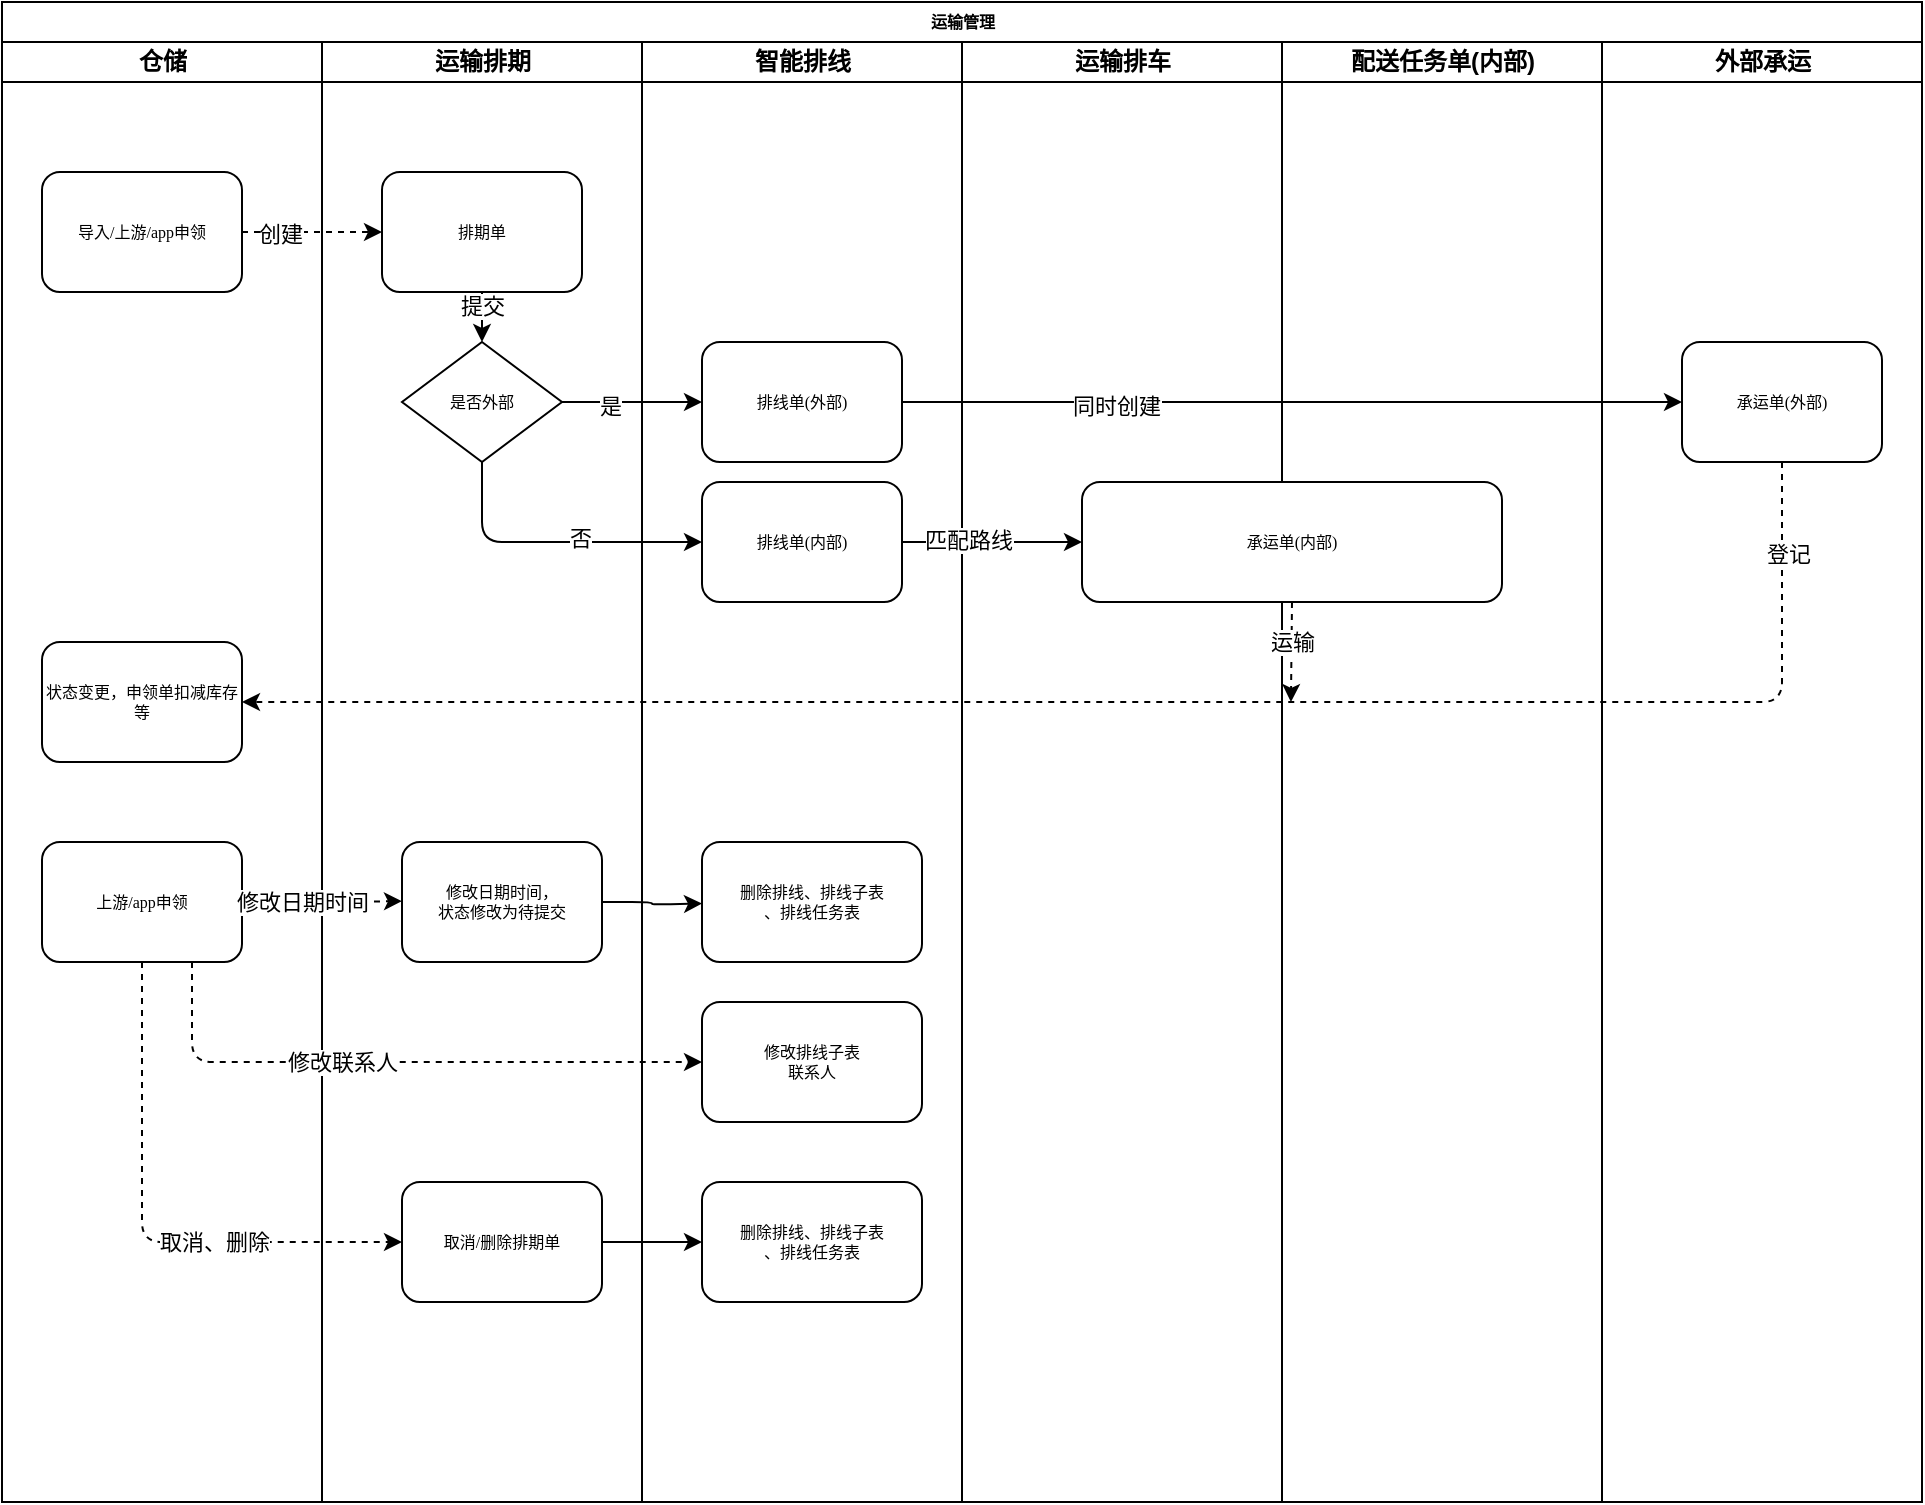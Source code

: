 <mxfile version="20.2.1" type="github" pages="2"><diagram name="运输管理流程图" id="WYNXcbocSDmFea5nudXT"><mxGraphModel dx="1460" dy="669" grid="1" gridSize="10" guides="1" tooltips="1" connect="1" arrows="1" fold="1" page="1" pageScale="1" pageWidth="827" pageHeight="1169" math="0" shadow="0"><root><mxCell id="0"/><mxCell id="1" parent="0"/><mxCell id="yfq_gSdc3L_xYtssrIaD-1" value="运输管理" style="swimlane;html=1;childLayout=stackLayout;startSize=20;rounded=0;shadow=0;labelBackgroundColor=none;strokeWidth=1;fontFamily=Verdana;fontSize=8;align=center;" parent="1" vertex="1"><mxGeometry x="70" y="40" width="960" height="750" as="geometry"/></mxCell><mxCell id="yfq_gSdc3L_xYtssrIaD-2" value="仓储" style="swimlane;html=1;startSize=20;" parent="yfq_gSdc3L_xYtssrIaD-1" vertex="1"><mxGeometry y="20" width="160" height="730" as="geometry"/></mxCell><mxCell id="yfq_gSdc3L_xYtssrIaD-3" value="导入/上游/app申领" style="rounded=1;whiteSpace=wrap;html=1;shadow=0;labelBackgroundColor=none;strokeWidth=1;fontFamily=Verdana;fontSize=8;align=center;" parent="yfq_gSdc3L_xYtssrIaD-2" vertex="1"><mxGeometry x="20" y="65" width="100" height="60" as="geometry"/></mxCell><mxCell id="yfq_gSdc3L_xYtssrIaD-4" value="状态变更，申领单扣减库存等" style="rounded=1;whiteSpace=wrap;html=1;shadow=0;labelBackgroundColor=none;strokeWidth=1;fontFamily=Verdana;fontSize=8;align=center;" parent="yfq_gSdc3L_xYtssrIaD-2" vertex="1"><mxGeometry x="20" y="300" width="100" height="60" as="geometry"/></mxCell><mxCell id="yfq_gSdc3L_xYtssrIaD-5" value="上游/app申领" style="rounded=1;whiteSpace=wrap;html=1;shadow=0;labelBackgroundColor=none;strokeWidth=1;fontFamily=Verdana;fontSize=8;align=center;" parent="yfq_gSdc3L_xYtssrIaD-2" vertex="1"><mxGeometry x="20" y="400" width="100" height="60" as="geometry"/></mxCell><mxCell id="yfq_gSdc3L_xYtssrIaD-6" value="运输排期" style="swimlane;html=1;startSize=20;" parent="yfq_gSdc3L_xYtssrIaD-1" vertex="1"><mxGeometry x="160" y="20" width="160" height="730" as="geometry"/></mxCell><mxCell id="yfq_gSdc3L_xYtssrIaD-7" value="排期单" style="rounded=1;whiteSpace=wrap;html=1;shadow=0;labelBackgroundColor=none;strokeWidth=1;fontFamily=Verdana;fontSize=8;align=center;" parent="yfq_gSdc3L_xYtssrIaD-6" vertex="1"><mxGeometry x="30" y="65" width="100" height="60" as="geometry"/></mxCell><object label="" id="yfq_gSdc3L_xYtssrIaD-8"><mxCell style="edgeStyle=none;rounded=0;orthogonalLoop=1;jettySize=auto;html=1;exitX=0.5;exitY=1;exitDx=0;exitDy=0;entryX=0.5;entryY=0;entryDx=0;entryDy=0;" parent="yfq_gSdc3L_xYtssrIaD-6" source="yfq_gSdc3L_xYtssrIaD-7" target="yfq_gSdc3L_xYtssrIaD-10" edge="1"><mxGeometry relative="1" as="geometry"><mxPoint x="80.002" y="155.003" as="targetPoint"/></mxGeometry></mxCell></object><mxCell id="yfq_gSdc3L_xYtssrIaD-9" value="提交" style="edgeLabel;html=1;align=center;verticalAlign=middle;resizable=0;points=[];" parent="yfq_gSdc3L_xYtssrIaD-8" vertex="1" connectable="0"><mxGeometry x="-0.496" relative="1" as="geometry"><mxPoint as="offset"/></mxGeometry></mxCell><mxCell id="yfq_gSdc3L_xYtssrIaD-10" value="是否外部" style="rhombus;whiteSpace=wrap;html=1;rounded=0;shadow=0;labelBackgroundColor=none;strokeWidth=1;fontFamily=Verdana;fontSize=8;align=center;" parent="yfq_gSdc3L_xYtssrIaD-6" vertex="1"><mxGeometry x="40" y="150" width="80" height="60" as="geometry"/></mxCell><mxCell id="yfq_gSdc3L_xYtssrIaD-11" value="修改日期时间，&lt;br&gt;状态修改为待提交" style="rounded=1;whiteSpace=wrap;html=1;shadow=0;labelBackgroundColor=none;strokeWidth=1;fontFamily=Verdana;fontSize=8;align=center;" parent="yfq_gSdc3L_xYtssrIaD-6" vertex="1"><mxGeometry x="40" y="400" width="100" height="60" as="geometry"/></mxCell><mxCell id="yfq_gSdc3L_xYtssrIaD-12" value="取消/删除排期单" style="rounded=1;whiteSpace=wrap;html=1;shadow=0;labelBackgroundColor=none;strokeWidth=1;fontFamily=Verdana;fontSize=8;align=center;" parent="yfq_gSdc3L_xYtssrIaD-6" vertex="1"><mxGeometry x="40" y="570" width="100" height="60" as="geometry"/></mxCell><mxCell id="yfq_gSdc3L_xYtssrIaD-13" value="智能排线" style="swimlane;html=1;startSize=20;" parent="yfq_gSdc3L_xYtssrIaD-1" vertex="1"><mxGeometry x="320" y="20" width="160" height="730" as="geometry"/></mxCell><mxCell id="yfq_gSdc3L_xYtssrIaD-14" value="排线单(外部)" style="rounded=1;whiteSpace=wrap;html=1;shadow=0;labelBackgroundColor=none;strokeWidth=1;fontFamily=Verdana;fontSize=8;align=center;" parent="yfq_gSdc3L_xYtssrIaD-13" vertex="1"><mxGeometry x="30" y="150" width="100" height="60" as="geometry"/></mxCell><mxCell id="yfq_gSdc3L_xYtssrIaD-15" value="排线单(内部)" style="rounded=1;whiteSpace=wrap;html=1;shadow=0;labelBackgroundColor=none;strokeWidth=1;fontFamily=Verdana;fontSize=8;align=center;" parent="yfq_gSdc3L_xYtssrIaD-13" vertex="1"><mxGeometry x="30" y="220" width="100" height="60" as="geometry"/></mxCell><mxCell id="yfq_gSdc3L_xYtssrIaD-16" value="删除排线、排线子表&lt;br&gt;、排线任务表" style="rounded=1;whiteSpace=wrap;html=1;shadow=0;labelBackgroundColor=none;strokeWidth=1;fontFamily=Verdana;fontSize=8;align=center;" parent="yfq_gSdc3L_xYtssrIaD-13" vertex="1"><mxGeometry x="30" y="400" width="110" height="60" as="geometry"/></mxCell><mxCell id="yfq_gSdc3L_xYtssrIaD-17" value="修改排线子表&lt;br&gt;联系人" style="rounded=1;whiteSpace=wrap;html=1;shadow=0;labelBackgroundColor=none;strokeWidth=1;fontFamily=Verdana;fontSize=8;align=center;" parent="yfq_gSdc3L_xYtssrIaD-13" vertex="1"><mxGeometry x="30" y="480" width="110" height="60" as="geometry"/></mxCell><mxCell id="yfq_gSdc3L_xYtssrIaD-18" value="删除排线、排线子表&lt;br&gt;、排线任务表" style="rounded=1;whiteSpace=wrap;html=1;shadow=0;labelBackgroundColor=none;strokeWidth=1;fontFamily=Verdana;fontSize=8;align=center;" parent="yfq_gSdc3L_xYtssrIaD-13" vertex="1"><mxGeometry x="30" y="570" width="110" height="60" as="geometry"/></mxCell><mxCell id="yfq_gSdc3L_xYtssrIaD-19" value="运输排车" style="swimlane;html=1;startSize=20;" parent="yfq_gSdc3L_xYtssrIaD-1" vertex="1"><mxGeometry x="480" y="20" width="160" height="730" as="geometry"><mxRectangle x="480" y="20" width="40" height="730" as="alternateBounds"/></mxGeometry></mxCell><mxCell id="yfq_gSdc3L_xYtssrIaD-20" style="rounded=0;orthogonalLoop=1;jettySize=auto;html=1;exitX=1;exitY=0.5;exitDx=0;exitDy=0;" parent="yfq_gSdc3L_xYtssrIaD-19" edge="1"><mxGeometry relative="1" as="geometry"><mxPoint x="-30" y="180" as="sourcePoint"/><mxPoint x="360" y="180" as="targetPoint"/></mxGeometry></mxCell><mxCell id="yfq_gSdc3L_xYtssrIaD-21" value="同时创建" style="edgeLabel;html=1;align=center;verticalAlign=middle;resizable=0;points=[];" parent="yfq_gSdc3L_xYtssrIaD-20" vertex="1" connectable="0"><mxGeometry x="-0.451" y="-2" relative="1" as="geometry"><mxPoint as="offset"/></mxGeometry></mxCell><mxCell id="yfq_gSdc3L_xYtssrIaD-22" value="配送任务单(内部)" style="swimlane;html=1;startSize=20;" parent="yfq_gSdc3L_xYtssrIaD-1" vertex="1"><mxGeometry x="640" y="20" width="160" height="730" as="geometry"/></mxCell><mxCell id="yfq_gSdc3L_xYtssrIaD-23" value="承运单(内部)" style="rounded=1;whiteSpace=wrap;html=1;shadow=0;labelBackgroundColor=none;strokeWidth=1;fontFamily=Verdana;fontSize=8;align=center;" parent="yfq_gSdc3L_xYtssrIaD-22" vertex="1"><mxGeometry x="-100" y="220" width="210" height="60" as="geometry"/></mxCell><mxCell id="yfq_gSdc3L_xYtssrIaD-24" value="外部承运" style="swimlane;html=1;startSize=20;" parent="yfq_gSdc3L_xYtssrIaD-1" vertex="1"><mxGeometry x="800" y="20" width="160" height="730" as="geometry"/></mxCell><mxCell id="yfq_gSdc3L_xYtssrIaD-25" value="承运单(外部)" style="rounded=1;whiteSpace=wrap;html=1;shadow=0;labelBackgroundColor=none;strokeWidth=1;fontFamily=Verdana;fontSize=8;align=center;" parent="yfq_gSdc3L_xYtssrIaD-24" vertex="1"><mxGeometry x="40" y="150" width="100" height="60" as="geometry"/></mxCell><mxCell id="yfq_gSdc3L_xYtssrIaD-26" style="rounded=0;orthogonalLoop=1;jettySize=auto;html=1;exitX=1;exitY=0.5;exitDx=0;exitDy=0;entryX=0;entryY=0.5;entryDx=0;entryDy=0;dashed=1;" parent="yfq_gSdc3L_xYtssrIaD-1" source="yfq_gSdc3L_xYtssrIaD-3" target="yfq_gSdc3L_xYtssrIaD-7" edge="1"><mxGeometry relative="1" as="geometry"/></mxCell><mxCell id="yfq_gSdc3L_xYtssrIaD-27" value="创建" style="edgeLabel;html=1;align=center;verticalAlign=middle;resizable=0;points=[];" parent="yfq_gSdc3L_xYtssrIaD-26" vertex="1" connectable="0"><mxGeometry x="-0.458" y="-1" relative="1" as="geometry"><mxPoint as="offset"/></mxGeometry></mxCell><mxCell id="yfq_gSdc3L_xYtssrIaD-28" style="edgeStyle=none;rounded=0;orthogonalLoop=1;jettySize=auto;html=1;exitX=1;exitY=0.5;exitDx=0;exitDy=0;entryX=0;entryY=0.5;entryDx=0;entryDy=0;" parent="yfq_gSdc3L_xYtssrIaD-1" source="yfq_gSdc3L_xYtssrIaD-10" target="yfq_gSdc3L_xYtssrIaD-14" edge="1"><mxGeometry relative="1" as="geometry"/></mxCell><mxCell id="yfq_gSdc3L_xYtssrIaD-29" value="是" style="edgeLabel;html=1;align=center;verticalAlign=middle;resizable=0;points=[];" parent="yfq_gSdc3L_xYtssrIaD-28" vertex="1" connectable="0"><mxGeometry x="-0.314" y="-2" relative="1" as="geometry"><mxPoint as="offset"/></mxGeometry></mxCell><mxCell id="yfq_gSdc3L_xYtssrIaD-30" style="rounded=1;orthogonalLoop=1;jettySize=auto;html=1;exitX=0.5;exitY=1;exitDx=0;exitDy=0;entryX=0;entryY=0.5;entryDx=0;entryDy=0;edgeStyle=orthogonalEdgeStyle;" parent="yfq_gSdc3L_xYtssrIaD-1" source="yfq_gSdc3L_xYtssrIaD-10" target="yfq_gSdc3L_xYtssrIaD-15" edge="1"><mxGeometry relative="1" as="geometry"><mxPoint x="560" y="300" as="sourcePoint"/><mxPoint x="240" y="280" as="targetPoint"/></mxGeometry></mxCell><mxCell id="yfq_gSdc3L_xYtssrIaD-31" value="否" style="edgeLabel;html=1;align=center;verticalAlign=middle;resizable=0;points=[];" parent="yfq_gSdc3L_xYtssrIaD-30" vertex="1" connectable="0"><mxGeometry x="0.189" y="2" relative="1" as="geometry"><mxPoint as="offset"/></mxGeometry></mxCell><mxCell id="yfq_gSdc3L_xYtssrIaD-32" style="edgeStyle=orthogonalEdgeStyle;rounded=1;orthogonalLoop=1;jettySize=auto;html=1;exitX=1;exitY=0.5;exitDx=0;exitDy=0;entryX=0;entryY=0.5;entryDx=0;entryDy=0;" parent="yfq_gSdc3L_xYtssrIaD-1" source="yfq_gSdc3L_xYtssrIaD-15" target="yfq_gSdc3L_xYtssrIaD-23" edge="1"><mxGeometry relative="1" as="geometry"/></mxCell><mxCell id="yfq_gSdc3L_xYtssrIaD-33" value="匹配路线" style="edgeLabel;html=1;align=center;verticalAlign=middle;resizable=0;points=[];" parent="yfq_gSdc3L_xYtssrIaD-32" vertex="1" connectable="0"><mxGeometry x="-0.278" y="1" relative="1" as="geometry"><mxPoint as="offset"/></mxGeometry></mxCell><mxCell id="yfq_gSdc3L_xYtssrIaD-34" style="edgeStyle=orthogonalEdgeStyle;rounded=1;orthogonalLoop=1;jettySize=auto;html=1;exitX=0.5;exitY=1;exitDx=0;exitDy=0;entryX=1;entryY=0.5;entryDx=0;entryDy=0;dashed=1;" parent="yfq_gSdc3L_xYtssrIaD-1" source="yfq_gSdc3L_xYtssrIaD-25" target="yfq_gSdc3L_xYtssrIaD-4" edge="1"><mxGeometry relative="1" as="geometry"/></mxCell><mxCell id="yfq_gSdc3L_xYtssrIaD-35" value="登记" style="edgeLabel;html=1;align=center;verticalAlign=middle;resizable=0;points=[];" parent="yfq_gSdc3L_xYtssrIaD-34" vertex="1" connectable="0"><mxGeometry x="-0.897" y="3" relative="1" as="geometry"><mxPoint as="offset"/></mxGeometry></mxCell><mxCell id="yfq_gSdc3L_xYtssrIaD-36" style="edgeStyle=orthogonalEdgeStyle;rounded=1;orthogonalLoop=1;jettySize=auto;html=1;exitX=0.75;exitY=1;exitDx=0;exitDy=0;entryX=0;entryY=0.5;entryDx=0;entryDy=0;dashed=1;" parent="yfq_gSdc3L_xYtssrIaD-1" source="yfq_gSdc3L_xYtssrIaD-5" target="yfq_gSdc3L_xYtssrIaD-17" edge="1"><mxGeometry relative="1" as="geometry"/></mxCell><mxCell id="yfq_gSdc3L_xYtssrIaD-37" value="修改联系人" style="edgeLabel;html=1;align=center;verticalAlign=middle;resizable=0;points=[];" parent="yfq_gSdc3L_xYtssrIaD-36" vertex="1" connectable="0"><mxGeometry x="-0.153" y="-4" relative="1" as="geometry"><mxPoint x="-4" y="-4" as="offset"/></mxGeometry></mxCell><mxCell id="yfq_gSdc3L_xYtssrIaD-38" style="edgeStyle=orthogonalEdgeStyle;rounded=1;orthogonalLoop=1;jettySize=auto;html=1;exitX=0.5;exitY=1;exitDx=0;exitDy=0;entryX=0;entryY=0.5;entryDx=0;entryDy=0;dashed=1;" parent="yfq_gSdc3L_xYtssrIaD-1" source="yfq_gSdc3L_xYtssrIaD-5" target="yfq_gSdc3L_xYtssrIaD-12" edge="1"><mxGeometry relative="1" as="geometry"/></mxCell><mxCell id="yfq_gSdc3L_xYtssrIaD-39" value="取消、删除" style="edgeLabel;html=1;align=center;verticalAlign=middle;resizable=0;points=[];" parent="yfq_gSdc3L_xYtssrIaD-38" vertex="1" connectable="0"><mxGeometry x="0.209" y="5" relative="1" as="geometry"><mxPoint x="13" y="5" as="offset"/></mxGeometry></mxCell><mxCell id="yfq_gSdc3L_xYtssrIaD-40" style="edgeStyle=orthogonalEdgeStyle;rounded=1;orthogonalLoop=1;jettySize=auto;html=1;exitX=1;exitY=0.5;exitDx=0;exitDy=0;entryX=0;entryY=0.5;entryDx=0;entryDy=0;" parent="yfq_gSdc3L_xYtssrIaD-1" source="yfq_gSdc3L_xYtssrIaD-12" target="yfq_gSdc3L_xYtssrIaD-18" edge="1"><mxGeometry relative="1" as="geometry"/></mxCell><mxCell id="yfq_gSdc3L_xYtssrIaD-41" style="edgeStyle=orthogonalEdgeStyle;rounded=1;orthogonalLoop=1;jettySize=auto;html=1;exitX=0.5;exitY=1;exitDx=0;exitDy=0;dashed=1;" parent="1" source="yfq_gSdc3L_xYtssrIaD-23" edge="1"><mxGeometry relative="1" as="geometry"><mxPoint x="714.471" y="390" as="targetPoint"/></mxGeometry></mxCell><mxCell id="yfq_gSdc3L_xYtssrIaD-42" value="运输" style="edgeLabel;html=1;align=center;verticalAlign=middle;resizable=0;points=[];" parent="yfq_gSdc3L_xYtssrIaD-41" vertex="1" connectable="0"><mxGeometry x="-0.701" relative="1" as="geometry"><mxPoint y="12" as="offset"/></mxGeometry></mxCell><mxCell id="yfq_gSdc3L_xYtssrIaD-43" style="edgeStyle=orthogonalEdgeStyle;rounded=1;orthogonalLoop=1;jettySize=auto;html=1;exitX=1;exitY=0.5;exitDx=0;exitDy=0;dashed=1;" parent="1" source="yfq_gSdc3L_xYtssrIaD-5" edge="1"><mxGeometry relative="1" as="geometry"><mxPoint x="270" y="489.571" as="targetPoint"/></mxGeometry></mxCell><mxCell id="yfq_gSdc3L_xYtssrIaD-44" value="修改日期时间" style="edgeLabel;html=1;align=center;verticalAlign=middle;resizable=0;points=[];" parent="yfq_gSdc3L_xYtssrIaD-43" vertex="1" connectable="0"><mxGeometry x="-0.341" y="2" relative="1" as="geometry"><mxPoint x="3" y="2" as="offset"/></mxGeometry></mxCell><mxCell id="yfq_gSdc3L_xYtssrIaD-45" style="edgeStyle=orthogonalEdgeStyle;rounded=1;orthogonalLoop=1;jettySize=auto;html=1;exitX=1;exitY=0.5;exitDx=0;exitDy=0;" parent="1" source="yfq_gSdc3L_xYtssrIaD-11" edge="1"><mxGeometry relative="1" as="geometry"><mxPoint x="420" y="490.769" as="targetPoint"/></mxGeometry></mxCell></root></mxGraphModel></diagram><diagram name="司机运输流程图" id="3LUhkPbio4Xbmdg_8fpc"><mxGraphModel dx="1278" dy="585" grid="1" gridSize="10" guides="1" tooltips="1" connect="1" arrows="1" fold="1" page="1" pageScale="1" pageWidth="1100" pageHeight="850" background="none" math="0" shadow="0"><root><mxCell id="0"/><mxCell id="1" parent="0"/><mxCell id="2b4e8129b02d487f-1" value="司机运输流程图" style="swimlane;html=1;childLayout=stackLayout;horizontal=1;startSize=20;horizontalStack=0;rounded=0;shadow=0;labelBackgroundColor=none;strokeWidth=1;fontFamily=Verdana;fontSize=8;align=center;" parent="1" vertex="1"><mxGeometry x="20" y="80" width="1050" height="470" as="geometry"/></mxCell><mxCell id="2b4e8129b02d487f-2" value="司机端" style="swimlane;html=1;startSize=20;horizontal=0;" parent="2b4e8129b02d487f-1" vertex="1"><mxGeometry y="20" width="1050" height="150" as="geometry"/></mxCell><mxCell id="2b4e8129b02d487f-18" style="edgeStyle=orthogonalEdgeStyle;rounded=0;html=1;labelBackgroundColor=none;startArrow=none;startFill=0;startSize=5;endArrow=classicThin;endFill=1;endSize=5;jettySize=auto;orthogonalLoop=1;strokeWidth=1;fontFamily=Verdana;fontSize=8" parent="2b4e8129b02d487f-2" source="2b4e8129b02d487f-5" target="2b4e8129b02d487f-6" edge="1"><mxGeometry relative="1" as="geometry"/></mxCell><mxCell id="2b4e8129b02d487f-5" value="开始承运" style="ellipse;whiteSpace=wrap;html=1;rounded=0;shadow=0;labelBackgroundColor=none;strokeWidth=1;fontFamily=Verdana;fontSize=8;align=center;" parent="2b4e8129b02d487f-2" vertex="1"><mxGeometry x="60" y="13.5" width="30" height="30" as="geometry"/></mxCell><mxCell id="7pYyRJchcxE1X7hOhvNZ-5" style="edgeStyle=orthogonalEdgeStyle;rounded=0;orthogonalLoop=1;jettySize=auto;html=1;exitX=0.5;exitY=1;exitDx=0;exitDy=0;entryX=0;entryY=0.5;entryDx=0;entryDy=0;dashed=1;" parent="2b4e8129b02d487f-2" source="2b4e8129b02d487f-6" target="7pYyRJchcxE1X7hOhvNZ-4" edge="1"><mxGeometry relative="1" as="geometry"/></mxCell><mxCell id="7pYyRJchcxE1X7hOhvNZ-13" style="edgeStyle=orthogonalEdgeStyle;rounded=0;orthogonalLoop=1;jettySize=auto;html=1;exitX=1;exitY=0.5;exitDx=0;exitDy=0;entryX=0;entryY=0.5;entryDx=0;entryDy=0;" parent="2b4e8129b02d487f-2" source="2b4e8129b02d487f-6" target="2b4e8129b02d487f-7" edge="1"><mxGeometry relative="1" as="geometry"/></mxCell><mxCell id="2b4e8129b02d487f-6" value="装车" style="rounded=1;whiteSpace=wrap;html=1;shadow=0;labelBackgroundColor=none;strokeWidth=1;fontFamily=Verdana;fontSize=8;align=center;" parent="2b4e8129b02d487f-2" vertex="1"><mxGeometry x="120" y="10.0" width="70" height="37" as="geometry"/></mxCell><mxCell id="7pYyRJchcxE1X7hOhvNZ-14" style="edgeStyle=orthogonalEdgeStyle;rounded=0;orthogonalLoop=1;jettySize=auto;html=1;exitX=1;exitY=0.5;exitDx=0;exitDy=0;entryX=0;entryY=0.5;entryDx=0;entryDy=0;" parent="2b4e8129b02d487f-2" source="2b4e8129b02d487f-7" target="7pYyRJchcxE1X7hOhvNZ-12" edge="1"><mxGeometry relative="1" as="geometry"/></mxCell><mxCell id="7pYyRJchcxE1X7hOhvNZ-28" style="edgeStyle=orthogonalEdgeStyle;rounded=0;orthogonalLoop=1;jettySize=auto;html=1;exitX=0.5;exitY=1;exitDx=0;exitDy=0;entryX=0;entryY=0.5;entryDx=0;entryDy=0;dashed=1;" parent="2b4e8129b02d487f-2" source="2b4e8129b02d487f-7" target="7pYyRJchcxE1X7hOhvNZ-27" edge="1"><mxGeometry relative="1" as="geometry"/></mxCell><mxCell id="2b4e8129b02d487f-7" value="配送" style="rounded=1;whiteSpace=wrap;html=1;shadow=0;labelBackgroundColor=none;strokeWidth=1;fontFamily=Verdana;fontSize=8;align=center;" parent="2b4e8129b02d487f-2" vertex="1"><mxGeometry x="230" y="10.0" width="70" height="37" as="geometry"/></mxCell><mxCell id="2b4e8129b02d487f-11" value="已完成" style="ellipse;whiteSpace=wrap;html=1;rounded=0;shadow=0;labelBackgroundColor=none;strokeWidth=2;fontFamily=Verdana;fontSize=8;align=center;" parent="2b4e8129b02d487f-2" vertex="1"><mxGeometry x="950" y="13.5" width="30" height="30" as="geometry"/></mxCell><mxCell id="7pYyRJchcxE1X7hOhvNZ-1" value="确认装车" style="rounded=1;whiteSpace=wrap;html=1;shadow=0;labelBackgroundColor=none;strokeWidth=1;fontFamily=Verdana;fontSize=8;align=center;" parent="2b4e8129b02d487f-2" vertex="1"><mxGeometry x="180" y="70" width="60" height="23.5" as="geometry"/></mxCell><mxCell id="7pYyRJchcxE1X7hOhvNZ-3" style="edgeStyle=orthogonalEdgeStyle;rounded=0;orthogonalLoop=1;jettySize=auto;html=1;exitX=0.5;exitY=1;exitDx=0;exitDy=0;entryX=0;entryY=0.5;entryDx=0;entryDy=0;dashed=1;" parent="2b4e8129b02d487f-2" source="2b4e8129b02d487f-6" target="7pYyRJchcxE1X7hOhvNZ-1" edge="1"><mxGeometry relative="1" as="geometry"><mxPoint x="155" y="80" as="targetPoint"/></mxGeometry></mxCell><mxCell id="7pYyRJchcxE1X7hOhvNZ-7" style="edgeStyle=orthogonalEdgeStyle;rounded=0;orthogonalLoop=1;jettySize=auto;html=1;exitX=1;exitY=0.5;exitDx=0;exitDy=0;dashed=1;" parent="2b4e8129b02d487f-2" source="7pYyRJchcxE1X7hOhvNZ-4" edge="1"><mxGeometry relative="1" as="geometry"><mxPoint x="255" y="50" as="targetPoint"/><Array as="points"><mxPoint x="255" y="112"/><mxPoint x="255" y="50"/></Array></mxGeometry></mxCell><mxCell id="7pYyRJchcxE1X7hOhvNZ-4" value="任务装车" style="rounded=1;whiteSpace=wrap;html=1;shadow=0;labelBackgroundColor=none;strokeWidth=1;fontFamily=Verdana;fontSize=8;align=center;" parent="2b4e8129b02d487f-2" vertex="1"><mxGeometry x="180" y="100" width="60" height="23.5" as="geometry"/></mxCell><mxCell id="7pYyRJchcxE1X7hOhvNZ-18" style="edgeStyle=orthogonalEdgeStyle;rounded=0;orthogonalLoop=1;jettySize=auto;html=1;exitX=1;exitY=0.5;exitDx=0;exitDy=0;entryX=0;entryY=0.5;entryDx=0;entryDy=0;" parent="2b4e8129b02d487f-2" source="7pYyRJchcxE1X7hOhvNZ-12" target="7pYyRJchcxE1X7hOhvNZ-17" edge="1"><mxGeometry relative="1" as="geometry"/></mxCell><mxCell id="7pYyRJchcxE1X7hOhvNZ-54" style="edgeStyle=orthogonalEdgeStyle;rounded=0;orthogonalLoop=1;jettySize=auto;html=1;exitX=0.5;exitY=1;exitDx=0;exitDy=0;entryX=0;entryY=0.5;entryDx=0;entryDy=0;dashed=1;" parent="2b4e8129b02d487f-2" source="7pYyRJchcxE1X7hOhvNZ-12" target="7pYyRJchcxE1X7hOhvNZ-52" edge="1"><mxGeometry relative="1" as="geometry"/></mxCell><mxCell id="7pYyRJchcxE1X7hOhvNZ-55" style="edgeStyle=orthogonalEdgeStyle;rounded=0;orthogonalLoop=1;jettySize=auto;html=1;exitX=0.5;exitY=1;exitDx=0;exitDy=0;entryX=0;entryY=0.5;entryDx=0;entryDy=0;dashed=1;" parent="2b4e8129b02d487f-2" source="7pYyRJchcxE1X7hOhvNZ-12" target="7pYyRJchcxE1X7hOhvNZ-53" edge="1"><mxGeometry relative="1" as="geometry"/></mxCell><mxCell id="7pYyRJchcxE1X7hOhvNZ-12" value="回收" style="rounded=1;whiteSpace=wrap;html=1;shadow=0;labelBackgroundColor=none;strokeWidth=1;fontFamily=Verdana;fontSize=8;align=center;" parent="2b4e8129b02d487f-2" vertex="1"><mxGeometry x="345" y="10.0" width="70" height="37" as="geometry"/></mxCell><mxCell id="7pYyRJchcxE1X7hOhvNZ-62" style="edgeStyle=orthogonalEdgeStyle;rounded=0;orthogonalLoop=1;jettySize=auto;html=1;exitX=0.5;exitY=1;exitDx=0;exitDy=0;entryX=0;entryY=0.5;entryDx=0;entryDy=0;dashed=1;" parent="2b4e8129b02d487f-2" source="7pYyRJchcxE1X7hOhvNZ-17" target="7pYyRJchcxE1X7hOhvNZ-59" edge="1"><mxGeometry relative="1" as="geometry"/></mxCell><mxCell id="7pYyRJchcxE1X7hOhvNZ-77" style="edgeStyle=orthogonalEdgeStyle;rounded=0;orthogonalLoop=1;jettySize=auto;html=1;exitX=1;exitY=0.5;exitDx=0;exitDy=0;" parent="2b4e8129b02d487f-2" source="7pYyRJchcxE1X7hOhvNZ-17" target="7pYyRJchcxE1X7hOhvNZ-76" edge="1"><mxGeometry relative="1" as="geometry"/></mxCell><mxCell id="7pYyRJchcxE1X7hOhvNZ-17" value="收衣/还衣" style="rounded=1;whiteSpace=wrap;html=1;shadow=0;labelBackgroundColor=none;strokeWidth=1;fontFamily=Verdana;fontSize=8;align=center;" parent="2b4e8129b02d487f-2" vertex="1"><mxGeometry x="465" y="10.0" width="70" height="37" as="geometry"/></mxCell><mxCell id="7pYyRJchcxE1X7hOhvNZ-65" style="edgeStyle=orthogonalEdgeStyle;rounded=0;orthogonalLoop=1;jettySize=auto;html=1;exitX=1;exitY=0.5;exitDx=0;exitDy=0;entryX=0;entryY=0.5;entryDx=0;entryDy=0;" parent="2b4e8129b02d487f-2" source="7pYyRJchcxE1X7hOhvNZ-21" target="7pYyRJchcxE1X7hOhvNZ-22" edge="1"><mxGeometry relative="1" as="geometry"/></mxCell><mxCell id="7pYyRJchcxE1X7hOhvNZ-68" style="edgeStyle=orthogonalEdgeStyle;rounded=0;orthogonalLoop=1;jettySize=auto;html=1;exitX=0.5;exitY=1;exitDx=0;exitDy=0;entryX=0;entryY=0.5;entryDx=0;entryDy=0;dashed=1;" parent="2b4e8129b02d487f-2" source="7pYyRJchcxE1X7hOhvNZ-21" target="7pYyRJchcxE1X7hOhvNZ-66" edge="1"><mxGeometry relative="1" as="geometry"/></mxCell><mxCell id="7pYyRJchcxE1X7hOhvNZ-21" value="灵活事项" style="rounded=1;whiteSpace=wrap;html=1;shadow=0;labelBackgroundColor=none;strokeWidth=1;fontFamily=Verdana;fontSize=8;align=center;" parent="2b4e8129b02d487f-2" vertex="1"><mxGeometry x="700" y="10.0" width="70" height="37" as="geometry"/></mxCell><mxCell id="7pYyRJchcxE1X7hOhvNZ-71" style="edgeStyle=orthogonalEdgeStyle;rounded=0;orthogonalLoop=1;jettySize=auto;html=1;exitX=0.5;exitY=1;exitDx=0;exitDy=0;entryX=0;entryY=0.5;entryDx=0;entryDy=0;dashed=1;" parent="2b4e8129b02d487f-2" source="7pYyRJchcxE1X7hOhvNZ-22" target="7pYyRJchcxE1X7hOhvNZ-70" edge="1"><mxGeometry relative="1" as="geometry"/></mxCell><mxCell id="7pYyRJchcxE1X7hOhvNZ-73" style="edgeStyle=orthogonalEdgeStyle;rounded=0;orthogonalLoop=1;jettySize=auto;html=1;exitX=1;exitY=0.5;exitDx=0;exitDy=0;entryX=0;entryY=0.5;entryDx=0;entryDy=0;" parent="2b4e8129b02d487f-2" source="7pYyRJchcxE1X7hOhvNZ-22" target="2b4e8129b02d487f-11" edge="1"><mxGeometry relative="1" as="geometry"/></mxCell><mxCell id="7pYyRJchcxE1X7hOhvNZ-22" value="回仓" style="rounded=1;whiteSpace=wrap;html=1;shadow=0;labelBackgroundColor=none;strokeWidth=1;fontFamily=Verdana;fontSize=8;align=center;" parent="2b4e8129b02d487f-2" vertex="1"><mxGeometry x="810" y="10.0" width="70" height="37" as="geometry"/></mxCell><mxCell id="7pYyRJchcxE1X7hOhvNZ-27" value="异常上报" style="rounded=1;whiteSpace=wrap;html=1;shadow=0;labelBackgroundColor=none;strokeWidth=1;fontFamily=Verdana;fontSize=8;align=center;" parent="2b4e8129b02d487f-2" vertex="1"><mxGeometry x="285" y="70" width="60" height="23.5" as="geometry"/></mxCell><mxCell id="7pYyRJchcxE1X7hOhvNZ-52" value="确认回收" style="rounded=1;whiteSpace=wrap;html=1;shadow=0;labelBackgroundColor=none;strokeWidth=1;fontFamily=Verdana;fontSize=8;align=center;" parent="2b4e8129b02d487f-2" vertex="1"><mxGeometry x="405" y="70" width="60" height="23.5" as="geometry"/></mxCell><mxCell id="7pYyRJchcxE1X7hOhvNZ-53" value="任务回收" style="rounded=1;whiteSpace=wrap;html=1;shadow=0;labelBackgroundColor=none;strokeWidth=1;fontFamily=Verdana;fontSize=8;align=center;" parent="2b4e8129b02d487f-2" vertex="1"><mxGeometry x="405" y="100" width="60" height="23.5" as="geometry"/></mxCell><mxCell id="7pYyRJchcxE1X7hOhvNZ-31" style="edgeStyle=orthogonalEdgeStyle;rounded=0;orthogonalLoop=1;jettySize=auto;html=1;exitX=1;exitY=0.5;exitDx=0;exitDy=0;dashed=1;entryX=0.355;entryY=1.001;entryDx=0;entryDy=0;entryPerimeter=0;" parent="2b4e8129b02d487f-2" source="7pYyRJchcxE1X7hOhvNZ-27" target="7pYyRJchcxE1X7hOhvNZ-12" edge="1"><mxGeometry relative="1" as="geometry"><mxPoint x="375" y="82" as="targetPoint"/></mxGeometry></mxCell><mxCell id="7pYyRJchcxE1X7hOhvNZ-81" style="edgeStyle=orthogonalEdgeStyle;rounded=0;orthogonalLoop=1;jettySize=auto;html=1;exitX=1;exitY=0.5;exitDx=0;exitDy=0;entryX=0.366;entryY=1.098;entryDx=0;entryDy=0;entryPerimeter=0;dashed=1;" parent="2b4e8129b02d487f-2" source="7pYyRJchcxE1X7hOhvNZ-59" target="7pYyRJchcxE1X7hOhvNZ-76" edge="1"><mxGeometry relative="1" as="geometry"/></mxCell><mxCell id="7pYyRJchcxE1X7hOhvNZ-59" value="确认完成" style="rounded=1;whiteSpace=wrap;html=1;shadow=0;labelBackgroundColor=none;strokeWidth=1;fontFamily=Verdana;fontSize=8;align=center;" parent="2b4e8129b02d487f-2" vertex="1"><mxGeometry x="525" y="70" width="60" height="23.5" as="geometry"/></mxCell><mxCell id="7pYyRJchcxE1X7hOhvNZ-63" style="edgeStyle=orthogonalEdgeStyle;rounded=0;orthogonalLoop=1;jettySize=auto;html=1;exitX=1;exitY=0.5;exitDx=0;exitDy=0;dashed=1;entryX=0.418;entryY=0.997;entryDx=0;entryDy=0;entryPerimeter=0;" parent="2b4e8129b02d487f-2" source="7pYyRJchcxE1X7hOhvNZ-82" target="7pYyRJchcxE1X7hOhvNZ-21" edge="1"><mxGeometry relative="1" as="geometry"><mxPoint x="730" y="60" as="targetPoint"/><mxPoint x="710" y="81.75" as="sourcePoint"/></mxGeometry></mxCell><mxCell id="7pYyRJchcxE1X7hOhvNZ-69" style="edgeStyle=orthogonalEdgeStyle;rounded=0;orthogonalLoop=1;jettySize=auto;html=1;exitX=1;exitY=0.5;exitDx=0;exitDy=0;entryX=0.397;entryY=0.997;entryDx=0;entryDy=0;entryPerimeter=0;dashed=1;" parent="2b4e8129b02d487f-2" source="7pYyRJchcxE1X7hOhvNZ-66" target="7pYyRJchcxE1X7hOhvNZ-22" edge="1"><mxGeometry relative="1" as="geometry"/></mxCell><mxCell id="7pYyRJchcxE1X7hOhvNZ-66" value="确认完成" style="rounded=1;whiteSpace=wrap;html=1;shadow=0;labelBackgroundColor=none;strokeWidth=1;fontFamily=Verdana;fontSize=8;align=center;" parent="2b4e8129b02d487f-2" vertex="1"><mxGeometry x="760" y="70" width="60" height="23.5" as="geometry"/></mxCell><mxCell id="7pYyRJchcxE1X7hOhvNZ-72" style="edgeStyle=orthogonalEdgeStyle;rounded=0;orthogonalLoop=1;jettySize=auto;html=1;exitX=1;exitY=0.5;exitDx=0;exitDy=0;dashed=1;" parent="2b4e8129b02d487f-2" source="7pYyRJchcxE1X7hOhvNZ-70" target="2b4e8129b02d487f-11" edge="1"><mxGeometry relative="1" as="geometry"/></mxCell><mxCell id="7pYyRJchcxE1X7hOhvNZ-70" value="确认回仓" style="rounded=1;whiteSpace=wrap;html=1;shadow=0;labelBackgroundColor=none;strokeWidth=1;fontFamily=Verdana;fontSize=8;align=center;" parent="2b4e8129b02d487f-2" vertex="1"><mxGeometry x="870" y="70" width="60" height="23.5" as="geometry"/></mxCell><mxCell id="7pYyRJchcxE1X7hOhvNZ-78" style="edgeStyle=orthogonalEdgeStyle;rounded=0;orthogonalLoop=1;jettySize=auto;html=1;exitX=1;exitY=0.5;exitDx=0;exitDy=0;entryX=0;entryY=0.5;entryDx=0;entryDy=0;" parent="2b4e8129b02d487f-2" source="7pYyRJchcxE1X7hOhvNZ-76" target="7pYyRJchcxE1X7hOhvNZ-21" edge="1"><mxGeometry relative="1" as="geometry"/></mxCell><mxCell id="7pYyRJchcxE1X7hOhvNZ-83" style="edgeStyle=orthogonalEdgeStyle;rounded=0;orthogonalLoop=1;jettySize=auto;html=1;exitX=0.5;exitY=1;exitDx=0;exitDy=0;entryX=0;entryY=0.5;entryDx=0;entryDy=0;dashed=1;" parent="2b4e8129b02d487f-2" source="7pYyRJchcxE1X7hOhvNZ-76" target="7pYyRJchcxE1X7hOhvNZ-82" edge="1"><mxGeometry relative="1" as="geometry"/></mxCell><mxCell id="7pYyRJchcxE1X7hOhvNZ-76" value="......." style="text;html=1;strokeColor=none;fillColor=none;align=center;verticalAlign=middle;whiteSpace=wrap;rounded=0;" parent="2b4e8129b02d487f-2" vertex="1"><mxGeometry x="585" y="13.5" width="60" height="30" as="geometry"/></mxCell><mxCell id="7pYyRJchcxE1X7hOhvNZ-82" value="确认完成" style="rounded=1;whiteSpace=wrap;html=1;shadow=0;labelBackgroundColor=none;strokeWidth=1;fontFamily=Verdana;fontSize=8;align=center;" parent="2b4e8129b02d487f-2" vertex="1"><mxGeometry x="645" y="70" width="60" height="23.5" as="geometry"/></mxCell><mxCell id="2b4e8129b02d487f-3" value="洁净师端" style="swimlane;html=1;startSize=20;horizontal=0;" parent="2b4e8129b02d487f-1" vertex="1"><mxGeometry y="170" width="1050" height="150" as="geometry"/></mxCell><mxCell id="2b4e8129b02d487f-12" value="确认签收" style="rounded=1;whiteSpace=wrap;html=1;shadow=0;labelBackgroundColor=none;strokeWidth=1;fontFamily=Verdana;fontSize=8;align=center;" parent="2b4e8129b02d487f-3" vertex="1"><mxGeometry x="285" y="56.5" width="60" height="37" as="geometry"/></mxCell><mxCell id="2b4e8129b02d487f-4" value="仓储管理员端" style="swimlane;html=1;startSize=20;horizontal=0;" parent="2b4e8129b02d487f-1" vertex="1"><mxGeometry y="320" width="1050" height="150" as="geometry"/></mxCell><mxCell id="7pYyRJchcxE1X7hOhvNZ-85" value="回库登记" style="rounded=1;whiteSpace=wrap;html=1;shadow=0;labelBackgroundColor=none;strokeWidth=1;fontFamily=Verdana;fontSize=8;align=center;" parent="2b4e8129b02d487f-4" vertex="1"><mxGeometry x="830" y="60.5" width="70" height="37" as="geometry"/></mxCell><mxCell id="7pYyRJchcxE1X7hOhvNZ-26" style="edgeStyle=orthogonalEdgeStyle;rounded=0;orthogonalLoop=1;jettySize=auto;html=1;exitX=0.5;exitY=1;exitDx=0;exitDy=0;entryX=0;entryY=0.5;entryDx=0;entryDy=0;dashed=1;" parent="2b4e8129b02d487f-1" source="2b4e8129b02d487f-7" target="2b4e8129b02d487f-12" edge="1"><mxGeometry relative="1" as="geometry"><mxPoint x="265.588" y="220" as="targetPoint"/><Array as="points"><mxPoint x="265" y="245"/></Array></mxGeometry></mxCell><mxCell id="7pYyRJchcxE1X7hOhvNZ-30" style="edgeStyle=orthogonalEdgeStyle;rounded=0;orthogonalLoop=1;jettySize=auto;html=1;exitX=1;exitY=0.5;exitDx=0;exitDy=0;entryX=0.352;entryY=1.005;entryDx=0;entryDy=0;entryPerimeter=0;dashed=1;" parent="2b4e8129b02d487f-1" source="2b4e8129b02d487f-12" target="7pYyRJchcxE1X7hOhvNZ-12" edge="1"><mxGeometry relative="1" as="geometry"/></mxCell><mxCell id="7pYyRJchcxE1X7hOhvNZ-8" style="edgeStyle=orthogonalEdgeStyle;rounded=0;orthogonalLoop=1;jettySize=auto;html=1;exitX=1;exitY=0.5;exitDx=0;exitDy=0;dashed=1;" parent="1" source="7pYyRJchcxE1X7hOhvNZ-1" edge="1"><mxGeometry relative="1" as="geometry"><mxPoint x="275" y="150" as="targetPoint"/></mxGeometry></mxCell><mxCell id="7pYyRJchcxE1X7hOhvNZ-56" style="edgeStyle=orthogonalEdgeStyle;rounded=0;orthogonalLoop=1;jettySize=auto;html=1;exitX=1;exitY=0.5;exitDx=0;exitDy=0;dashed=1;" parent="1" source="7pYyRJchcxE1X7hOhvNZ-52" edge="1"><mxGeometry relative="1" as="geometry"><mxPoint x="505" y="150" as="targetPoint"/></mxGeometry></mxCell><mxCell id="7pYyRJchcxE1X7hOhvNZ-57" style="edgeStyle=orthogonalEdgeStyle;rounded=0;orthogonalLoop=1;jettySize=auto;html=1;exitX=1;exitY=0.5;exitDx=0;exitDy=0;dashed=1;" parent="1" source="7pYyRJchcxE1X7hOhvNZ-53" edge="1"><mxGeometry relative="1" as="geometry"><mxPoint x="505" y="150" as="targetPoint"/></mxGeometry></mxCell><mxCell id="7pYyRJchcxE1X7hOhvNZ-84" style="edgeStyle=orthogonalEdgeStyle;rounded=0;orthogonalLoop=1;jettySize=auto;html=1;exitX=1;exitY=0.5;exitDx=0;exitDy=0;" parent="1" source="2b4e8129b02d487f-11" edge="1"><mxGeometry relative="1" as="geometry"><mxPoint x="880" y="460" as="targetPoint"/></mxGeometry></mxCell></root></mxGraphModel></diagram></mxfile>